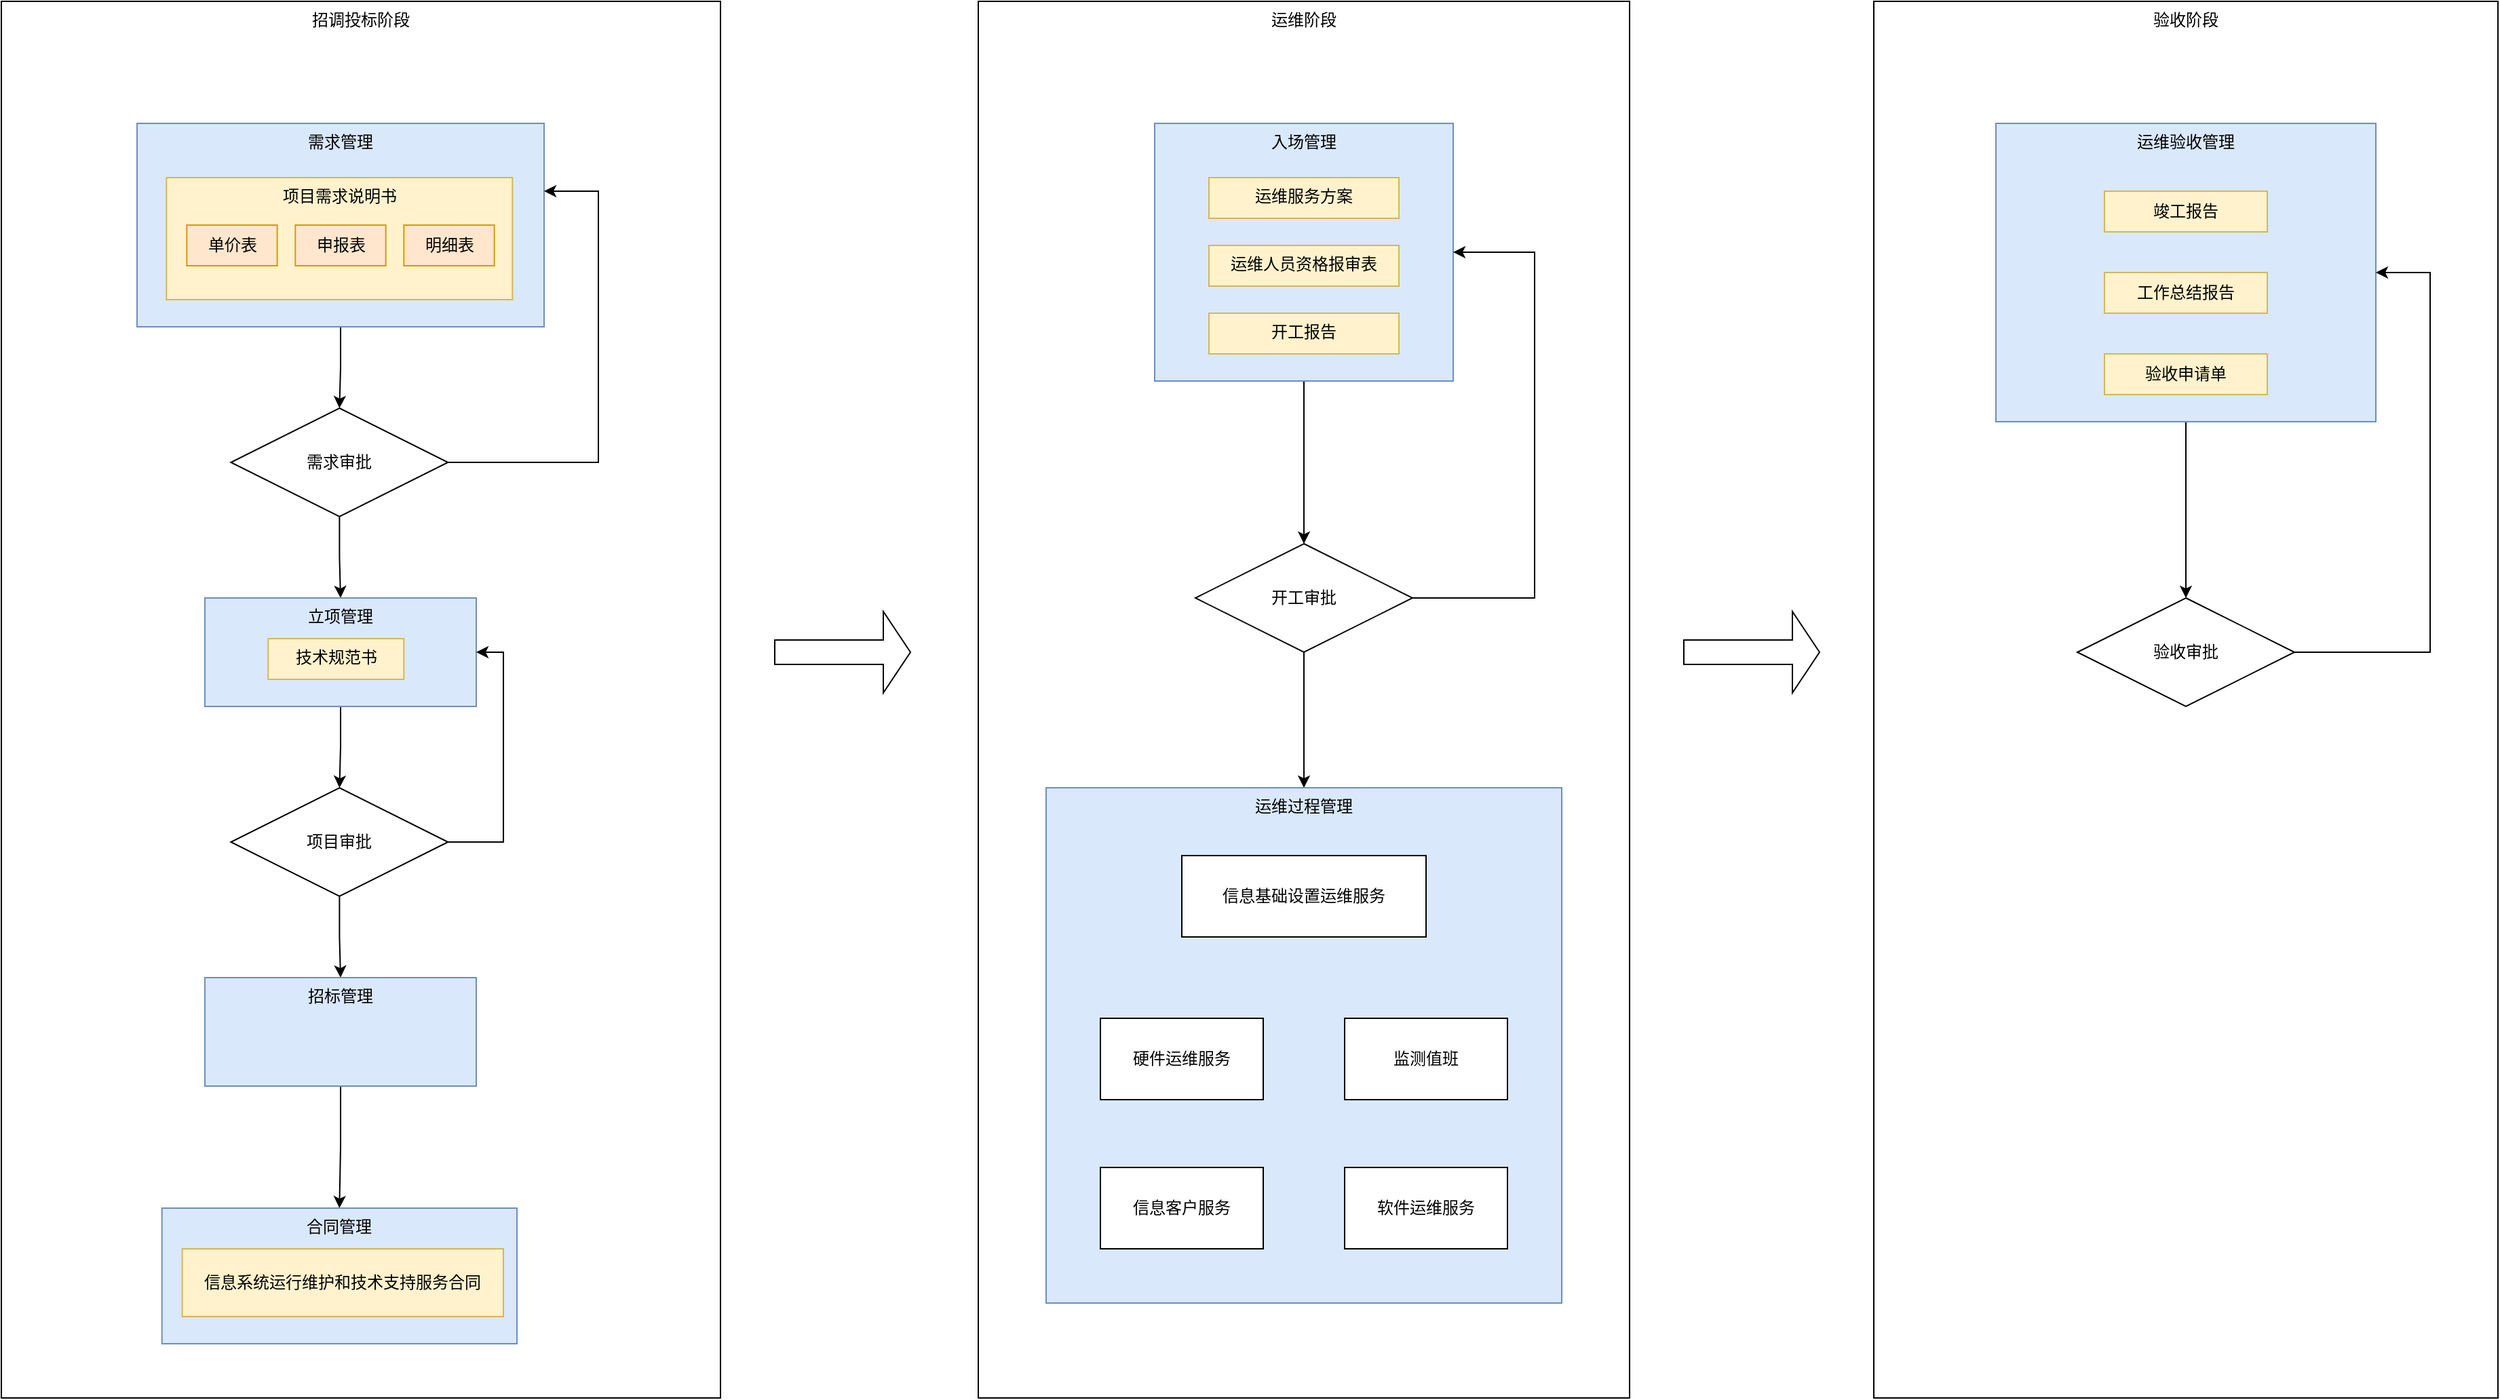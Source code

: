<mxfile version="20.8.4" type="github">
  <diagram id="nZ-C2siDIxId9v_9ZGeX" name="第 1 页">
    <mxGraphModel dx="2440" dy="1313" grid="1" gridSize="10" guides="1" tooltips="1" connect="1" arrows="1" fold="1" page="1" pageScale="1" pageWidth="1920" pageHeight="1200" math="0" shadow="0">
      <root>
        <mxCell id="0" />
        <mxCell id="1" parent="0" />
        <mxCell id="l78vxfWiCnXLI86VXf0r-29" value="验收阶段" style="rounded=0;whiteSpace=wrap;html=1;verticalAlign=top;" parent="1" vertex="1">
          <mxGeometry x="1420" y="120" width="460" height="1030" as="geometry" />
        </mxCell>
        <mxCell id="l78vxfWiCnXLI86VXf0r-28" value="运维阶段" style="rounded=0;whiteSpace=wrap;html=1;verticalAlign=top;" parent="1" vertex="1">
          <mxGeometry x="760" y="120" width="480" height="1030" as="geometry" />
        </mxCell>
        <mxCell id="l78vxfWiCnXLI86VXf0r-27" value="招调投标阶段" style="rounded=0;whiteSpace=wrap;html=1;verticalAlign=top;labelPosition=center;verticalLabelPosition=middle;align=center;" parent="1" vertex="1">
          <mxGeometry x="40" y="120" width="530" height="1030" as="geometry" />
        </mxCell>
        <mxCell id="l78vxfWiCnXLI86VXf0r-9" style="edgeStyle=orthogonalEdgeStyle;rounded=0;orthogonalLoop=1;jettySize=auto;html=1;entryX=0.5;entryY=0;entryDx=0;entryDy=0;" parent="1" source="l78vxfWiCnXLI86VXf0r-1" target="l78vxfWiCnXLI86VXf0r-7" edge="1">
          <mxGeometry relative="1" as="geometry" />
        </mxCell>
        <mxCell id="l78vxfWiCnXLI86VXf0r-1" value="需求管理" style="rounded=0;whiteSpace=wrap;html=1;verticalAlign=top;fillColor=#dae8fc;strokeColor=#6c8ebf;" parent="1" vertex="1">
          <mxGeometry x="140" y="210" width="300" height="150" as="geometry" />
        </mxCell>
        <mxCell id="l78vxfWiCnXLI86VXf0r-2" value="项目需求说明书" style="rounded=0;whiteSpace=wrap;html=1;verticalAlign=top;fillColor=#fff2cc;strokeColor=#d6b656;" parent="1" vertex="1">
          <mxGeometry x="161.67" y="250" width="255" height="90" as="geometry" />
        </mxCell>
        <mxCell id="l78vxfWiCnXLI86VXf0r-3" value="申报表" style="rounded=0;whiteSpace=wrap;html=1;container=0;fillColor=#ffe6cc;strokeColor=#d79b00;" parent="1" vertex="1">
          <mxGeometry x="256.66" y="285" width="66.667" height="30" as="geometry" />
        </mxCell>
        <mxCell id="l78vxfWiCnXLI86VXf0r-4" value="明细表" style="rounded=0;whiteSpace=wrap;html=1;container=0;fillColor=#ffe6cc;strokeColor=#d79b00;" parent="1" vertex="1">
          <mxGeometry x="336.664" y="285" width="66.667" height="30" as="geometry" />
        </mxCell>
        <mxCell id="l78vxfWiCnXLI86VXf0r-5" value="单价表" style="rounded=0;whiteSpace=wrap;html=1;container=0;fillColor=#ffe6cc;strokeColor=#d79b00;" parent="1" vertex="1">
          <mxGeometry x="176.663" y="285" width="66.667" height="30" as="geometry" />
        </mxCell>
        <mxCell id="l78vxfWiCnXLI86VXf0r-10" style="edgeStyle=orthogonalEdgeStyle;rounded=0;orthogonalLoop=1;jettySize=auto;html=1;entryX=1;entryY=0.333;entryDx=0;entryDy=0;entryPerimeter=0;" parent="1" source="l78vxfWiCnXLI86VXf0r-7" target="l78vxfWiCnXLI86VXf0r-1" edge="1">
          <mxGeometry relative="1" as="geometry">
            <Array as="points">
              <mxPoint x="480" y="460" />
              <mxPoint x="480" y="260" />
            </Array>
          </mxGeometry>
        </mxCell>
        <mxCell id="l78vxfWiCnXLI86VXf0r-12" style="edgeStyle=orthogonalEdgeStyle;rounded=0;orthogonalLoop=1;jettySize=auto;html=1;entryX=0.5;entryY=0;entryDx=0;entryDy=0;" parent="1" source="l78vxfWiCnXLI86VXf0r-7" target="l78vxfWiCnXLI86VXf0r-11" edge="1">
          <mxGeometry relative="1" as="geometry" />
        </mxCell>
        <mxCell id="l78vxfWiCnXLI86VXf0r-7" value="需求审批" style="rhombus;whiteSpace=wrap;html=1;" parent="1" vertex="1">
          <mxGeometry x="209.17" y="420" width="160" height="80" as="geometry" />
        </mxCell>
        <mxCell id="l78vxfWiCnXLI86VXf0r-16" style="edgeStyle=orthogonalEdgeStyle;rounded=0;orthogonalLoop=1;jettySize=auto;html=1;" parent="1" source="l78vxfWiCnXLI86VXf0r-11" target="l78vxfWiCnXLI86VXf0r-15" edge="1">
          <mxGeometry relative="1" as="geometry" />
        </mxCell>
        <mxCell id="l78vxfWiCnXLI86VXf0r-11" value="立项管理" style="rounded=0;whiteSpace=wrap;html=1;verticalAlign=top;fillColor=#dae8fc;strokeColor=#6c8ebf;" parent="1" vertex="1">
          <mxGeometry x="190" y="560" width="200" height="80" as="geometry" />
        </mxCell>
        <mxCell id="l78vxfWiCnXLI86VXf0r-13" value="技术规范书" style="rounded=0;whiteSpace=wrap;html=1;verticalAlign=top;" parent="1" vertex="1">
          <mxGeometry x="236.66" y="1050" width="100" height="30" as="geometry" />
        </mxCell>
        <mxCell id="l78vxfWiCnXLI86VXf0r-17" style="edgeStyle=orthogonalEdgeStyle;rounded=0;orthogonalLoop=1;jettySize=auto;html=1;entryX=1;entryY=0.5;entryDx=0;entryDy=0;" parent="1" source="l78vxfWiCnXLI86VXf0r-15" target="l78vxfWiCnXLI86VXf0r-11" edge="1">
          <mxGeometry relative="1" as="geometry">
            <Array as="points">
              <mxPoint x="410" y="740" />
              <mxPoint x="410" y="600" />
            </Array>
          </mxGeometry>
        </mxCell>
        <mxCell id="l78vxfWiCnXLI86VXf0r-25" style="edgeStyle=orthogonalEdgeStyle;rounded=0;orthogonalLoop=1;jettySize=auto;html=1;entryX=0.5;entryY=0;entryDx=0;entryDy=0;" parent="1" source="l78vxfWiCnXLI86VXf0r-15" target="l78vxfWiCnXLI86VXf0r-18" edge="1">
          <mxGeometry relative="1" as="geometry" />
        </mxCell>
        <mxCell id="l78vxfWiCnXLI86VXf0r-15" value="项目审批" style="rhombus;whiteSpace=wrap;html=1;" parent="1" vertex="1">
          <mxGeometry x="209.17" y="700" width="160" height="80" as="geometry" />
        </mxCell>
        <mxCell id="l78vxfWiCnXLI86VXf0r-26" style="edgeStyle=orthogonalEdgeStyle;rounded=0;orthogonalLoop=1;jettySize=auto;html=1;" parent="1" source="l78vxfWiCnXLI86VXf0r-18" target="l78vxfWiCnXLI86VXf0r-20" edge="1">
          <mxGeometry relative="1" as="geometry" />
        </mxCell>
        <mxCell id="l78vxfWiCnXLI86VXf0r-18" value="招标管理" style="rounded=0;whiteSpace=wrap;html=1;verticalAlign=top;fillColor=#dae8fc;strokeColor=#6c8ebf;" parent="1" vertex="1">
          <mxGeometry x="190" y="840" width="200" height="80" as="geometry" />
        </mxCell>
        <mxCell id="l78vxfWiCnXLI86VXf0r-20" value="合同管理" style="rounded=0;whiteSpace=wrap;html=1;verticalAlign=top;fillColor=#dae8fc;strokeColor=#6c8ebf;" parent="1" vertex="1">
          <mxGeometry x="158.34" y="1010" width="261.66" height="100" as="geometry" />
        </mxCell>
        <mxCell id="Ab2h3qabQfSz-R_gkfAf-14" style="edgeStyle=orthogonalEdgeStyle;rounded=0;orthogonalLoop=1;jettySize=auto;html=1;entryX=0.5;entryY=0;entryDx=0;entryDy=0;" edge="1" parent="1" source="l78vxfWiCnXLI86VXf0r-21" target="Ab2h3qabQfSz-R_gkfAf-3">
          <mxGeometry relative="1" as="geometry" />
        </mxCell>
        <mxCell id="l78vxfWiCnXLI86VXf0r-21" value="入场管理" style="rounded=0;whiteSpace=wrap;html=1;verticalAlign=top;fillColor=#dae8fc;strokeColor=#6c8ebf;" parent="1" vertex="1">
          <mxGeometry x="890" y="210" width="220" height="190" as="geometry" />
        </mxCell>
        <mxCell id="Ab2h3qabQfSz-R_gkfAf-19" style="edgeStyle=orthogonalEdgeStyle;rounded=0;orthogonalLoop=1;jettySize=auto;html=1;" edge="1" parent="1" source="l78vxfWiCnXLI86VXf0r-23" target="Ab2h3qabQfSz-R_gkfAf-18">
          <mxGeometry relative="1" as="geometry" />
        </mxCell>
        <mxCell id="l78vxfWiCnXLI86VXf0r-23" value="运维验收管理" style="rounded=0;whiteSpace=wrap;html=1;verticalAlign=top;fillColor=#dae8fc;strokeColor=#6c8ebf;" parent="1" vertex="1">
          <mxGeometry x="1510" y="210" width="280" height="220" as="geometry" />
        </mxCell>
        <mxCell id="l78vxfWiCnXLI86VXf0r-31" value="" style="shape=singleArrow;whiteSpace=wrap;html=1;" parent="1" vertex="1">
          <mxGeometry x="1280" y="570" width="100" height="60" as="geometry" />
        </mxCell>
        <mxCell id="l78vxfWiCnXLI86VXf0r-32" value="" style="shape=singleArrow;whiteSpace=wrap;html=1;" parent="1" vertex="1">
          <mxGeometry x="610" y="570" width="100" height="60" as="geometry" />
        </mxCell>
        <mxCell id="l78vxfWiCnXLI86VXf0r-35" value="运维服务方案" style="rounded=0;whiteSpace=wrap;html=1;verticalAlign=top;fillColor=#fff2cc;strokeColor=#d6b656;" parent="1" vertex="1">
          <mxGeometry x="930" y="250" width="140" height="30" as="geometry" />
        </mxCell>
        <mxCell id="l78vxfWiCnXLI86VXf0r-36" value="运维人员资格报审表" style="rounded=0;whiteSpace=wrap;html=1;verticalAlign=top;fillColor=#fff2cc;strokeColor=#d6b656;" parent="1" vertex="1">
          <mxGeometry x="930" y="300" width="140" height="30" as="geometry" />
        </mxCell>
        <mxCell id="l78vxfWiCnXLI86VXf0r-37" value="开工报告" style="rounded=0;whiteSpace=wrap;html=1;verticalAlign=top;fillColor=#fff2cc;strokeColor=#d6b656;" parent="1" vertex="1">
          <mxGeometry x="930" y="350" width="140" height="30" as="geometry" />
        </mxCell>
        <mxCell id="l78vxfWiCnXLI86VXf0r-46" value="技术规范书" style="rounded=0;whiteSpace=wrap;html=1;verticalAlign=top;fillColor=#fff2cc;strokeColor=#d6b656;" parent="1" vertex="1">
          <mxGeometry x="236.66" y="590" width="100" height="30" as="geometry" />
        </mxCell>
        <mxCell id="l78vxfWiCnXLI86VXf0r-47" value="信息系统运行维护和技术支持服务合同" style="rounded=0;whiteSpace=wrap;html=1;fillColor=#fff2cc;strokeColor=#d6b656;" parent="1" vertex="1">
          <mxGeometry x="173.33" y="1040" width="236.67" height="50" as="geometry" />
        </mxCell>
        <mxCell id="l78vxfWiCnXLI86VXf0r-50" value="信息客户服务" style="rounded=0;whiteSpace=wrap;html=1;" parent="1" vertex="1">
          <mxGeometry x="850" y="1010" width="120" height="60" as="geometry" />
        </mxCell>
        <mxCell id="l78vxfWiCnXLI86VXf0r-51" value="硬件运维服务" style="rounded=0;whiteSpace=wrap;html=1;" parent="1" vertex="1">
          <mxGeometry x="850" y="900" width="120" height="60" as="geometry" />
        </mxCell>
        <mxCell id="l78vxfWiCnXLI86VXf0r-52" value="监测值班" style="rounded=0;whiteSpace=wrap;html=1;" parent="1" vertex="1">
          <mxGeometry x="1020" y="900" width="120" height="60" as="geometry" />
        </mxCell>
        <mxCell id="Ab2h3qabQfSz-R_gkfAf-1" value="软件运维服务" style="rounded=0;whiteSpace=wrap;html=1;" vertex="1" parent="1">
          <mxGeometry x="1030" y="1010" width="120" height="60" as="geometry" />
        </mxCell>
        <mxCell id="Ab2h3qabQfSz-R_gkfAf-2" value="信息基础设置运维服务" style="rounded=0;whiteSpace=wrap;html=1;" vertex="1" parent="1">
          <mxGeometry x="900" y="800" width="180" height="60" as="geometry" />
        </mxCell>
        <mxCell id="Ab2h3qabQfSz-R_gkfAf-6" style="edgeStyle=orthogonalEdgeStyle;rounded=0;orthogonalLoop=1;jettySize=auto;html=1;entryX=1;entryY=0.5;entryDx=0;entryDy=0;" edge="1" parent="1" source="Ab2h3qabQfSz-R_gkfAf-3" target="l78vxfWiCnXLI86VXf0r-21">
          <mxGeometry relative="1" as="geometry">
            <Array as="points">
              <mxPoint x="1170" y="560" />
              <mxPoint x="1170" y="305" />
            </Array>
          </mxGeometry>
        </mxCell>
        <mxCell id="Ab2h3qabQfSz-R_gkfAf-13" style="edgeStyle=orthogonalEdgeStyle;rounded=0;orthogonalLoop=1;jettySize=auto;html=1;" edge="1" parent="1" source="Ab2h3qabQfSz-R_gkfAf-3" target="Ab2h3qabQfSz-R_gkfAf-7">
          <mxGeometry relative="1" as="geometry" />
        </mxCell>
        <mxCell id="Ab2h3qabQfSz-R_gkfAf-3" value="开工审批" style="rhombus;whiteSpace=wrap;html=1;" vertex="1" parent="1">
          <mxGeometry x="920" y="520" width="160" height="80" as="geometry" />
        </mxCell>
        <mxCell id="Ab2h3qabQfSz-R_gkfAf-7" value="运维过程管理" style="rounded=0;whiteSpace=wrap;html=1;verticalAlign=top;fillColor=#dae8fc;strokeColor=#6c8ebf;" vertex="1" parent="1">
          <mxGeometry x="810" y="700" width="380" height="380" as="geometry" />
        </mxCell>
        <mxCell id="Ab2h3qabQfSz-R_gkfAf-8" value="信息客户服务" style="rounded=0;whiteSpace=wrap;html=1;" vertex="1" parent="1">
          <mxGeometry x="850" y="980" width="120" height="60" as="geometry" />
        </mxCell>
        <mxCell id="Ab2h3qabQfSz-R_gkfAf-9" value="硬件运维服务" style="rounded=0;whiteSpace=wrap;html=1;" vertex="1" parent="1">
          <mxGeometry x="850" y="870" width="120" height="60" as="geometry" />
        </mxCell>
        <mxCell id="Ab2h3qabQfSz-R_gkfAf-10" value="监测值班" style="rounded=0;whiteSpace=wrap;html=1;" vertex="1" parent="1">
          <mxGeometry x="1030" y="870" width="120" height="60" as="geometry" />
        </mxCell>
        <mxCell id="Ab2h3qabQfSz-R_gkfAf-11" value="软件运维服务" style="rounded=0;whiteSpace=wrap;html=1;" vertex="1" parent="1">
          <mxGeometry x="1030" y="980" width="120" height="60" as="geometry" />
        </mxCell>
        <mxCell id="Ab2h3qabQfSz-R_gkfAf-12" value="信息基础设置运维服务" style="rounded=0;whiteSpace=wrap;html=1;" vertex="1" parent="1">
          <mxGeometry x="910" y="750" width="180" height="60" as="geometry" />
        </mxCell>
        <mxCell id="Ab2h3qabQfSz-R_gkfAf-15" value="竣工报告" style="rounded=0;whiteSpace=wrap;html=1;container=0;fillColor=#fff2cc;strokeColor=#d6b656;" vertex="1" parent="1">
          <mxGeometry x="1589.99" y="260" width="120.01" height="30" as="geometry" />
        </mxCell>
        <mxCell id="Ab2h3qabQfSz-R_gkfAf-16" value="工作总结报告" style="rounded=0;whiteSpace=wrap;html=1;container=0;fillColor=#fff2cc;strokeColor=#d6b656;" vertex="1" parent="1">
          <mxGeometry x="1590" y="320" width="120" height="30" as="geometry" />
        </mxCell>
        <mxCell id="Ab2h3qabQfSz-R_gkfAf-17" value="验收申请单" style="rounded=0;whiteSpace=wrap;html=1;container=0;fillColor=#fff2cc;strokeColor=#d6b656;" vertex="1" parent="1">
          <mxGeometry x="1590" y="380" width="120" height="30" as="geometry" />
        </mxCell>
        <mxCell id="Ab2h3qabQfSz-R_gkfAf-20" style="edgeStyle=orthogonalEdgeStyle;rounded=0;orthogonalLoop=1;jettySize=auto;html=1;entryX=1;entryY=0.5;entryDx=0;entryDy=0;" edge="1" parent="1" source="Ab2h3qabQfSz-R_gkfAf-18" target="l78vxfWiCnXLI86VXf0r-23">
          <mxGeometry relative="1" as="geometry">
            <Array as="points">
              <mxPoint x="1830" y="600" />
              <mxPoint x="1830" y="320" />
            </Array>
          </mxGeometry>
        </mxCell>
        <mxCell id="Ab2h3qabQfSz-R_gkfAf-18" value="验收审批" style="rhombus;whiteSpace=wrap;html=1;" vertex="1" parent="1">
          <mxGeometry x="1570" y="560" width="160" height="80" as="geometry" />
        </mxCell>
      </root>
    </mxGraphModel>
  </diagram>
</mxfile>
